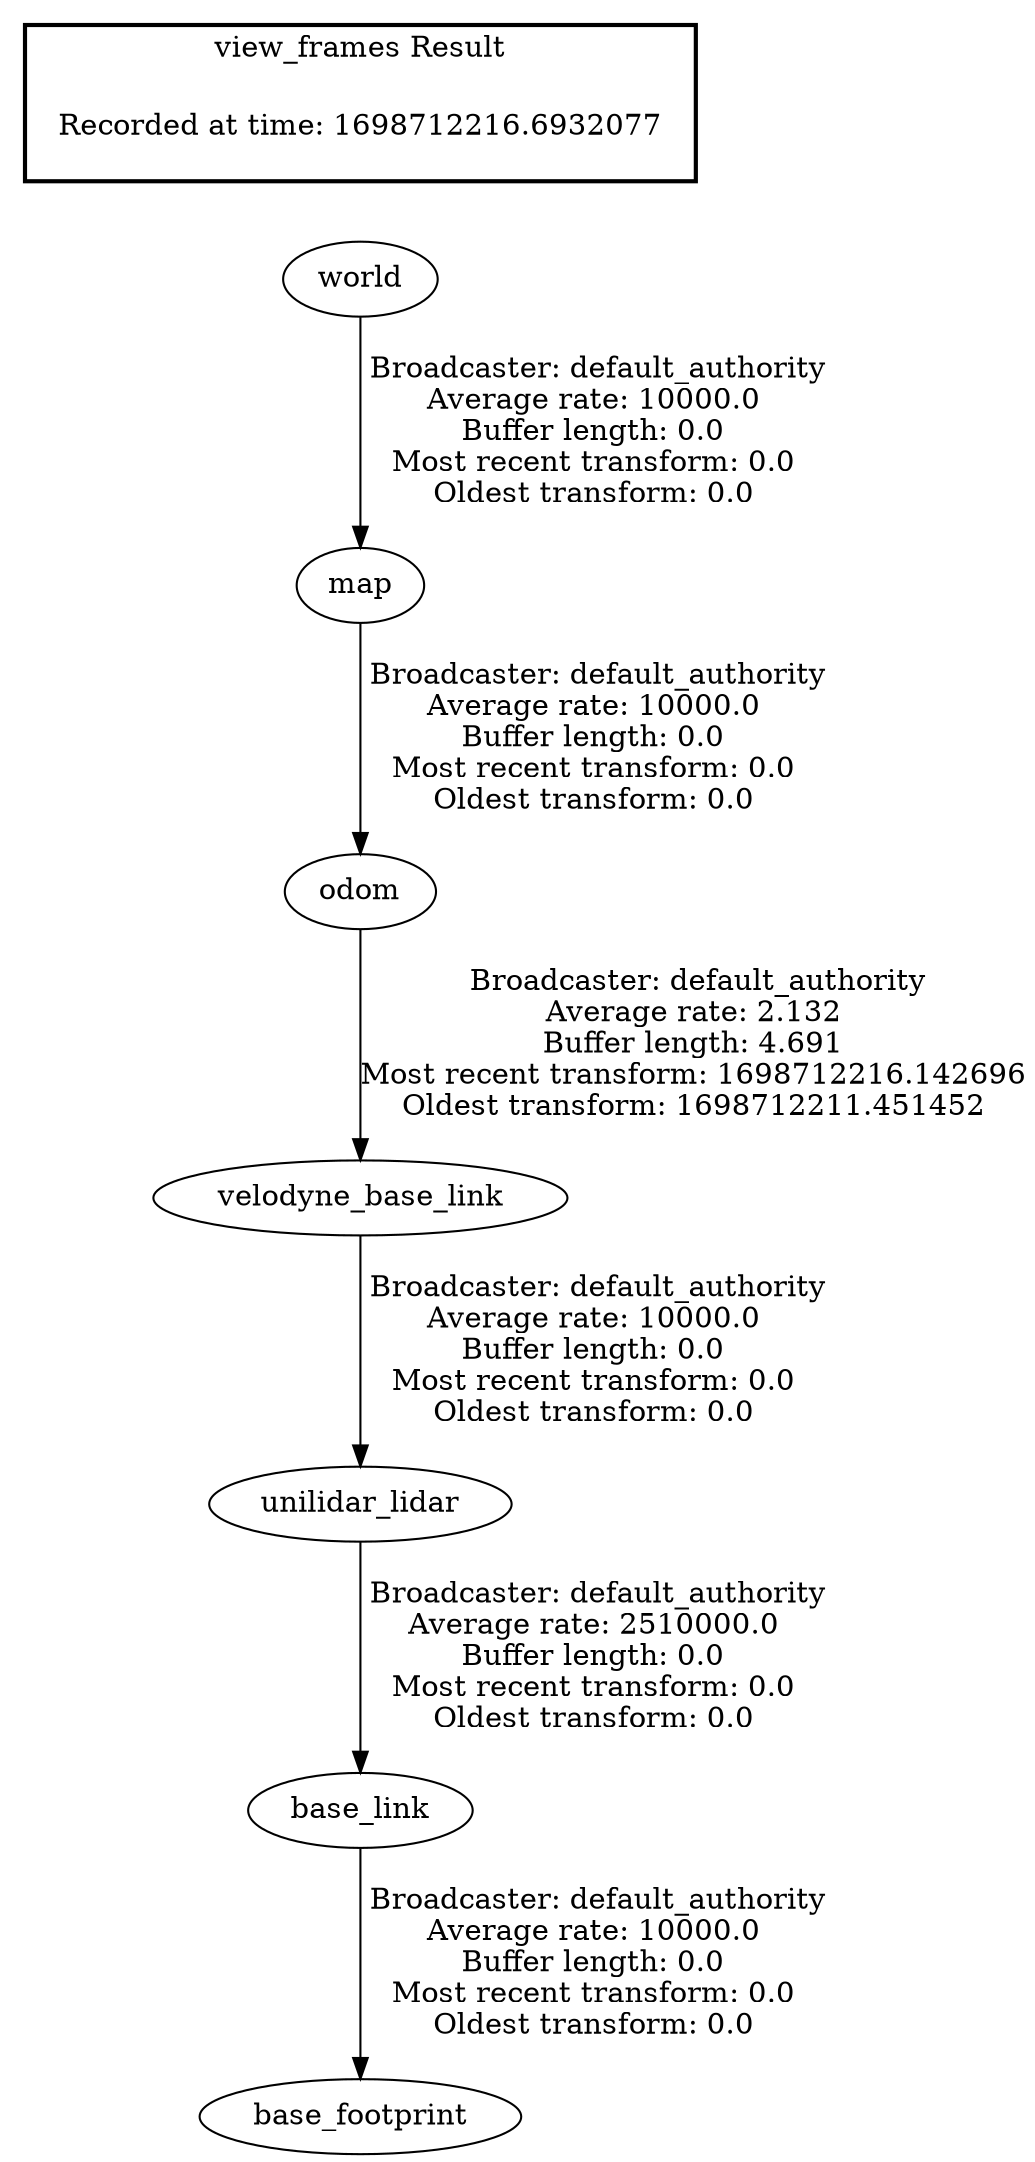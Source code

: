 digraph G {
"unilidar_lidar" -> "base_link"[label=" Broadcaster: default_authority\nAverage rate: 2510000.0\nBuffer length: 0.0\nMost recent transform: 0.0\nOldest transform: 0.0\n"];
"velodyne_base_link" -> "unilidar_lidar"[label=" Broadcaster: default_authority\nAverage rate: 10000.0\nBuffer length: 0.0\nMost recent transform: 0.0\nOldest transform: 0.0\n"];
"odom" -> "velodyne_base_link"[label=" Broadcaster: default_authority\nAverage rate: 2.132\nBuffer length: 4.691\nMost recent transform: 1698712216.142696\nOldest transform: 1698712211.451452\n"];
"map" -> "odom"[label=" Broadcaster: default_authority\nAverage rate: 10000.0\nBuffer length: 0.0\nMost recent transform: 0.0\nOldest transform: 0.0\n"];
"world" -> "map"[label=" Broadcaster: default_authority\nAverage rate: 10000.0\nBuffer length: 0.0\nMost recent transform: 0.0\nOldest transform: 0.0\n"];
"base_link" -> "base_footprint"[label=" Broadcaster: default_authority\nAverage rate: 10000.0\nBuffer length: 0.0\nMost recent transform: 0.0\nOldest transform: 0.0\n"];
edge [style=invis];
 subgraph cluster_legend { style=bold; color=black; label ="view_frames Result";
"Recorded at time: 1698712216.6932077"[ shape=plaintext ] ;
}->"world";
}